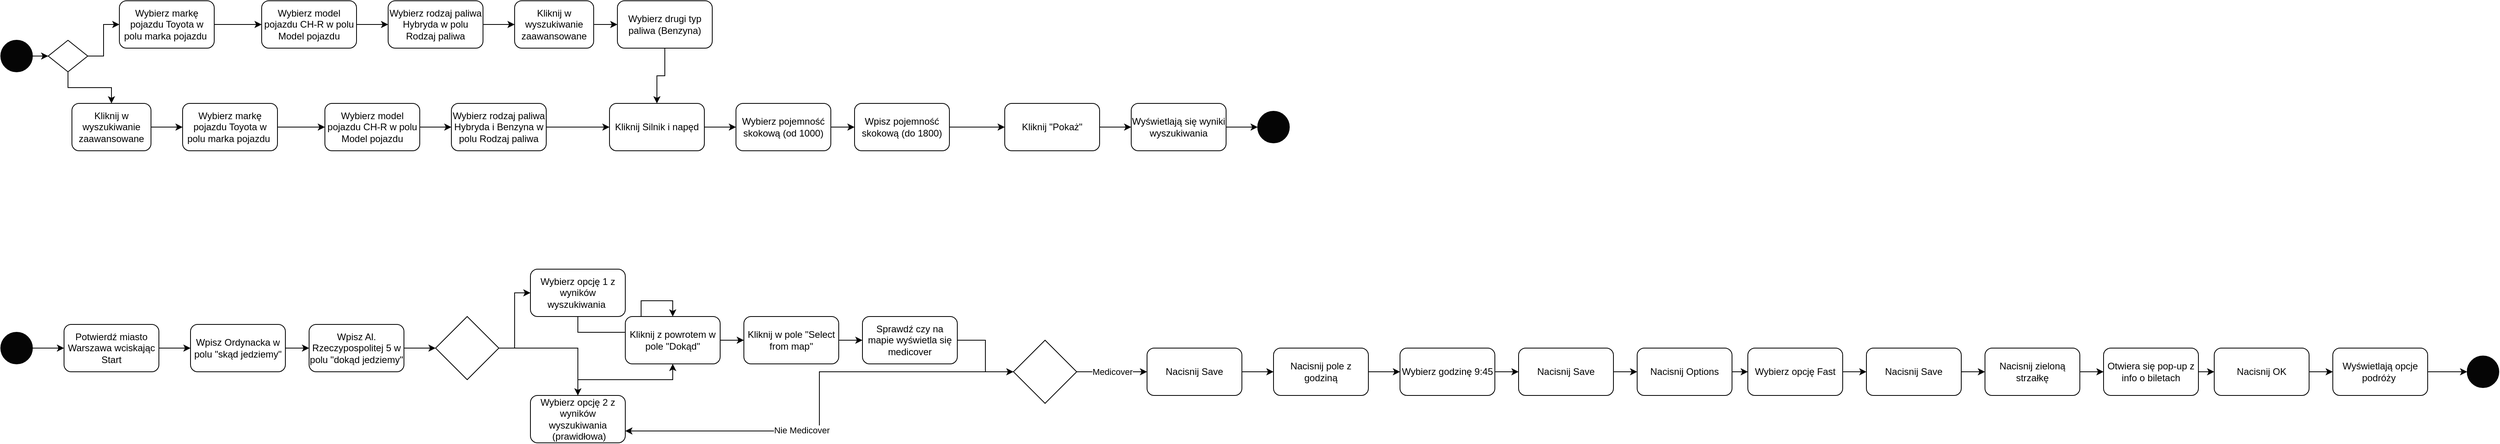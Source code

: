 <mxfile version="20.6.0" type="github"><diagram id="to59k1mF9RiRiZjPqOsm" name="Page-1"><mxGraphModel dx="1827" dy="658" grid="1" gridSize="10" guides="1" tooltips="1" connect="1" arrows="1" fold="1" page="1" pageScale="1" pageWidth="827" pageHeight="1169" math="0" shadow="0"><root><mxCell id="0"/><mxCell id="1" parent="0"/><mxCell id="FYRuznwpERBsmeRby0gl-6" value="" style="edgeStyle=orthogonalEdgeStyle;rounded=0;orthogonalLoop=1;jettySize=auto;html=1;" parent="1" source="FYRuznwpERBsmeRby0gl-4" target="FYRuznwpERBsmeRby0gl-5" edge="1"><mxGeometry relative="1" as="geometry"/></mxCell><mxCell id="FYRuznwpERBsmeRby0gl-4" value="Wybierz markę pojazdu Toyota w polu marka pojazdu&amp;nbsp;" style="rounded=1;whiteSpace=wrap;html=1;fillColor=#FFFFFF;" parent="1" vertex="1"><mxGeometry x="110" y="30" width="120" height="60" as="geometry"/></mxCell><mxCell id="FYRuznwpERBsmeRby0gl-8" style="edgeStyle=orthogonalEdgeStyle;rounded=0;orthogonalLoop=1;jettySize=auto;html=1;" parent="1" source="FYRuznwpERBsmeRby0gl-5" target="FYRuznwpERBsmeRby0gl-7" edge="1"><mxGeometry relative="1" as="geometry"/></mxCell><mxCell id="FYRuznwpERBsmeRby0gl-5" value="Wybierz model pojazdu CH-R w polu Model pojazdu" style="rounded=1;whiteSpace=wrap;html=1;fillColor=#FFFFFF;" parent="1" vertex="1"><mxGeometry x="290" y="30" width="120" height="60" as="geometry"/></mxCell><mxCell id="FYRuznwpERBsmeRby0gl-44" style="edgeStyle=orthogonalEdgeStyle;rounded=0;orthogonalLoop=1;jettySize=auto;html=1;" parent="1" source="FYRuznwpERBsmeRby0gl-7" target="FYRuznwpERBsmeRby0gl-33" edge="1"><mxGeometry relative="1" as="geometry"/></mxCell><mxCell id="FYRuznwpERBsmeRby0gl-7" value="Wybierz rodzaj paliwa Hybryda w polu Rodzaj paliwa" style="rounded=1;whiteSpace=wrap;html=1;fillColor=#FFFFFF;" parent="1" vertex="1"><mxGeometry x="450" y="30" width="120" height="60" as="geometry"/></mxCell><mxCell id="FYRuznwpERBsmeRby0gl-20" style="edgeStyle=orthogonalEdgeStyle;rounded=0;orthogonalLoop=1;jettySize=auto;html=1;" parent="1" source="FYRuznwpERBsmeRby0gl-11" edge="1"><mxGeometry relative="1" as="geometry"><mxPoint x="190" y="190" as="targetPoint"/></mxGeometry></mxCell><mxCell id="FYRuznwpERBsmeRby0gl-11" value="Kliknij w wyszukiwanie zaawansowane" style="rounded=1;whiteSpace=wrap;html=1;fillColor=#FFFFFF;" parent="1" vertex="1"><mxGeometry x="50" y="160" width="100" height="60" as="geometry"/></mxCell><mxCell id="FYRuznwpERBsmeRby0gl-23" style="edgeStyle=orthogonalEdgeStyle;rounded=0;orthogonalLoop=1;jettySize=auto;html=1;" parent="1" source="FYRuznwpERBsmeRby0gl-12" target="FYRuznwpERBsmeRby0gl-13" edge="1"><mxGeometry relative="1" as="geometry"/></mxCell><mxCell id="FYRuznwpERBsmeRby0gl-12" value="Wybierz markę pojazdu Toyota w polu marka pojazdu&amp;nbsp;" style="rounded=1;whiteSpace=wrap;html=1;fillColor=#FFFFFF;" parent="1" vertex="1"><mxGeometry x="190" y="160" width="120" height="60" as="geometry"/></mxCell><mxCell id="FYRuznwpERBsmeRby0gl-24" style="edgeStyle=orthogonalEdgeStyle;rounded=0;orthogonalLoop=1;jettySize=auto;html=1;" parent="1" source="FYRuznwpERBsmeRby0gl-13" target="FYRuznwpERBsmeRby0gl-14" edge="1"><mxGeometry relative="1" as="geometry"/></mxCell><mxCell id="FYRuznwpERBsmeRby0gl-13" value="Wybierz model pojazdu CH-R w polu Model pojazdu" style="rounded=1;whiteSpace=wrap;html=1;fillColor=#FFFFFF;" parent="1" vertex="1"><mxGeometry x="370" y="160" width="120" height="60" as="geometry"/></mxCell><mxCell id="FYRuznwpERBsmeRby0gl-29" value="" style="edgeStyle=orthogonalEdgeStyle;rounded=0;orthogonalLoop=1;jettySize=auto;html=1;" parent="1" source="FYRuznwpERBsmeRby0gl-14" target="FYRuznwpERBsmeRby0gl-28" edge="1"><mxGeometry relative="1" as="geometry"/></mxCell><mxCell id="FYRuznwpERBsmeRby0gl-14" value="Wybierz rodzaj paliwa Hybryda i Benzyna w polu Rodzaj paliwa" style="rounded=1;whiteSpace=wrap;html=1;fillColor=#FFFFFF;" parent="1" vertex="1"><mxGeometry x="530" y="160" width="120" height="60" as="geometry"/></mxCell><mxCell id="FYRuznwpERBsmeRby0gl-50" style="edgeStyle=orthogonalEdgeStyle;rounded=0;orthogonalLoop=1;jettySize=auto;html=1;" parent="1" source="FYRuznwpERBsmeRby0gl-27" target="FYRuznwpERBsmeRby0gl-49" edge="1"><mxGeometry relative="1" as="geometry"/></mxCell><mxCell id="FYRuznwpERBsmeRby0gl-27" value="" style="ellipse;whiteSpace=wrap;html=1;aspect=fixed;fillColor=#050505;" parent="1" vertex="1"><mxGeometry x="-40" y="80" width="40" height="40" as="geometry"/></mxCell><mxCell id="FYRuznwpERBsmeRby0gl-40" style="edgeStyle=orthogonalEdgeStyle;rounded=0;orthogonalLoop=1;jettySize=auto;html=1;entryX=0;entryY=0.5;entryDx=0;entryDy=0;" parent="1" source="FYRuznwpERBsmeRby0gl-28" target="FYRuznwpERBsmeRby0gl-30" edge="1"><mxGeometry relative="1" as="geometry"/></mxCell><mxCell id="FYRuznwpERBsmeRby0gl-28" value="Kliknij Silnik i napęd" style="whiteSpace=wrap;html=1;fillColor=#FFFFFF;rounded=1;" parent="1" vertex="1"><mxGeometry x="730" y="160" width="120" height="60" as="geometry"/></mxCell><mxCell id="FYRuznwpERBsmeRby0gl-41" style="edgeStyle=orthogonalEdgeStyle;rounded=0;orthogonalLoop=1;jettySize=auto;html=1;entryX=0;entryY=0.5;entryDx=0;entryDy=0;" parent="1" source="FYRuznwpERBsmeRby0gl-30" target="FYRuznwpERBsmeRby0gl-31" edge="1"><mxGeometry relative="1" as="geometry"/></mxCell><mxCell id="FYRuznwpERBsmeRby0gl-30" value="Wybierz pojemność skokową (od 1000)" style="whiteSpace=wrap;html=1;fillColor=#FFFFFF;rounded=1;" parent="1" vertex="1"><mxGeometry x="890" y="160" width="120" height="60" as="geometry"/></mxCell><mxCell id="FYRuznwpERBsmeRby0gl-42" style="edgeStyle=orthogonalEdgeStyle;rounded=0;orthogonalLoop=1;jettySize=auto;html=1;" parent="1" source="FYRuznwpERBsmeRby0gl-31" target="FYRuznwpERBsmeRby0gl-32" edge="1"><mxGeometry relative="1" as="geometry"/></mxCell><mxCell id="FYRuznwpERBsmeRby0gl-31" value="Wpisz pojemność skokową (do 1800)" style="whiteSpace=wrap;html=1;fillColor=#FFFFFF;rounded=1;" parent="1" vertex="1"><mxGeometry x="1040" y="160" width="120" height="60" as="geometry"/></mxCell><mxCell id="FYRuznwpERBsmeRby0gl-43" style="edgeStyle=orthogonalEdgeStyle;rounded=0;orthogonalLoop=1;jettySize=auto;html=1;" parent="1" source="FYRuznwpERBsmeRby0gl-32" target="FYRuznwpERBsmeRby0gl-39" edge="1"><mxGeometry relative="1" as="geometry"/></mxCell><mxCell id="FYRuznwpERBsmeRby0gl-32" value="Kliknij &quot;Pokaż&quot;" style="rounded=1;whiteSpace=wrap;html=1;fillColor=#FFFFFF;" parent="1" vertex="1"><mxGeometry x="1230" y="160" width="120" height="60" as="geometry"/></mxCell><mxCell id="FYRuznwpERBsmeRby0gl-45" style="edgeStyle=orthogonalEdgeStyle;rounded=0;orthogonalLoop=1;jettySize=auto;html=1;" parent="1" source="FYRuznwpERBsmeRby0gl-33" target="FYRuznwpERBsmeRby0gl-37" edge="1"><mxGeometry relative="1" as="geometry"/></mxCell><mxCell id="FYRuznwpERBsmeRby0gl-33" value="Kliknij w wyszukiwanie zaawansowane" style="rounded=1;whiteSpace=wrap;html=1;fillColor=#FFFFFF;" parent="1" vertex="1"><mxGeometry x="610" y="30" width="100" height="60" as="geometry"/></mxCell><mxCell id="FYRuznwpERBsmeRby0gl-38" style="edgeStyle=orthogonalEdgeStyle;rounded=0;orthogonalLoop=1;jettySize=auto;html=1;" parent="1" source="FYRuznwpERBsmeRby0gl-37" target="FYRuznwpERBsmeRby0gl-28" edge="1"><mxGeometry relative="1" as="geometry"/></mxCell><mxCell id="FYRuznwpERBsmeRby0gl-37" value="Wybierz drugi typ paliwa (Benzyna)" style="rounded=1;whiteSpace=wrap;html=1;fillColor=#FFFFFF;" parent="1" vertex="1"><mxGeometry x="740" y="30" width="120" height="60" as="geometry"/></mxCell><mxCell id="FYRuznwpERBsmeRby0gl-47" style="edgeStyle=orthogonalEdgeStyle;rounded=0;orthogonalLoop=1;jettySize=auto;html=1;" parent="1" source="FYRuznwpERBsmeRby0gl-39" target="FYRuznwpERBsmeRby0gl-46" edge="1"><mxGeometry relative="1" as="geometry"/></mxCell><mxCell id="FYRuznwpERBsmeRby0gl-39" value="Wyświetlają się wyniki wyszukiwania" style="rounded=1;whiteSpace=wrap;html=1;fillColor=#FFFFFF;" parent="1" vertex="1"><mxGeometry x="1390" y="160" width="120" height="60" as="geometry"/></mxCell><mxCell id="FYRuznwpERBsmeRby0gl-46" value="" style="ellipse;whiteSpace=wrap;html=1;aspect=fixed;fillColor=#050505;" parent="1" vertex="1"><mxGeometry x="1550" y="170" width="40" height="40" as="geometry"/></mxCell><mxCell id="FYRuznwpERBsmeRby0gl-51" style="edgeStyle=orthogonalEdgeStyle;rounded=0;orthogonalLoop=1;jettySize=auto;html=1;" parent="1" source="FYRuznwpERBsmeRby0gl-49" target="FYRuznwpERBsmeRby0gl-4" edge="1"><mxGeometry relative="1" as="geometry"/></mxCell><mxCell id="FYRuznwpERBsmeRby0gl-52" style="edgeStyle=orthogonalEdgeStyle;rounded=0;orthogonalLoop=1;jettySize=auto;html=1;" parent="1" source="FYRuznwpERBsmeRby0gl-49" target="FYRuznwpERBsmeRby0gl-11" edge="1"><mxGeometry relative="1" as="geometry"/></mxCell><mxCell id="FYRuznwpERBsmeRby0gl-49" value="" style="rhombus;whiteSpace=wrap;html=1;fillColor=#FFFFFF;" parent="1" vertex="1"><mxGeometry x="20" y="80" width="50" height="40" as="geometry"/></mxCell><mxCell id="pvrmridTSbWxOASLup0o-50" style="edgeStyle=orthogonalEdgeStyle;rounded=0;orthogonalLoop=1;jettySize=auto;html=1;" edge="1" parent="1" source="pvrmridTSbWxOASLup0o-1" target="pvrmridTSbWxOASLup0o-4"><mxGeometry relative="1" as="geometry"/></mxCell><mxCell id="pvrmridTSbWxOASLup0o-1" value="" style="ellipse;whiteSpace=wrap;html=1;aspect=fixed;fillColor=#050505;" vertex="1" parent="1"><mxGeometry x="-40" y="450" width="40" height="40" as="geometry"/></mxCell><mxCell id="pvrmridTSbWxOASLup0o-51" style="edgeStyle=orthogonalEdgeStyle;rounded=0;orthogonalLoop=1;jettySize=auto;html=1;" edge="1" parent="1" source="pvrmridTSbWxOASLup0o-2" target="pvrmridTSbWxOASLup0o-3"><mxGeometry relative="1" as="geometry"/></mxCell><mxCell id="pvrmridTSbWxOASLup0o-2" value="Wpisz Ordynacka w polu &quot;skąd jedziemy&quot;" style="rounded=1;whiteSpace=wrap;html=1;fillColor=#FFFFFF;" vertex="1" parent="1"><mxGeometry x="200" y="440" width="120" height="60" as="geometry"/></mxCell><mxCell id="pvrmridTSbWxOASLup0o-52" style="edgeStyle=orthogonalEdgeStyle;rounded=0;orthogonalLoop=1;jettySize=auto;html=1;" edge="1" parent="1" source="pvrmridTSbWxOASLup0o-3" target="pvrmridTSbWxOASLup0o-5"><mxGeometry relative="1" as="geometry"/></mxCell><mxCell id="pvrmridTSbWxOASLup0o-3" value="Wpisz Al. Rzeczypospolitej 5 w polu &quot;dokąd jedziemy&quot;" style="rounded=1;whiteSpace=wrap;html=1;fillColor=#FFFFFF;" vertex="1" parent="1"><mxGeometry x="350" y="440" width="120" height="60" as="geometry"/></mxCell><mxCell id="pvrmridTSbWxOASLup0o-49" style="edgeStyle=orthogonalEdgeStyle;rounded=0;orthogonalLoop=1;jettySize=auto;html=1;" edge="1" parent="1" source="pvrmridTSbWxOASLup0o-4" target="pvrmridTSbWxOASLup0o-2"><mxGeometry relative="1" as="geometry"/></mxCell><mxCell id="pvrmridTSbWxOASLup0o-4" value="Potwierdź miasto Warszawa wciskając Start" style="rounded=1;whiteSpace=wrap;html=1;fillColor=#FFFFFF;" vertex="1" parent="1"><mxGeometry x="40" y="440" width="120" height="60" as="geometry"/></mxCell><mxCell id="pvrmridTSbWxOASLup0o-53" style="edgeStyle=orthogonalEdgeStyle;rounded=0;orthogonalLoop=1;jettySize=auto;html=1;" edge="1" parent="1" source="pvrmridTSbWxOASLup0o-5" target="pvrmridTSbWxOASLup0o-6"><mxGeometry relative="1" as="geometry"/></mxCell><mxCell id="pvrmridTSbWxOASLup0o-54" style="edgeStyle=orthogonalEdgeStyle;rounded=0;orthogonalLoop=1;jettySize=auto;html=1;" edge="1" parent="1" source="pvrmridTSbWxOASLup0o-5" target="pvrmridTSbWxOASLup0o-7"><mxGeometry relative="1" as="geometry"/></mxCell><mxCell id="pvrmridTSbWxOASLup0o-5" value="" style="rhombus;whiteSpace=wrap;html=1;" vertex="1" parent="1"><mxGeometry x="510" y="430" width="80" height="80" as="geometry"/></mxCell><mxCell id="pvrmridTSbWxOASLup0o-55" style="edgeStyle=orthogonalEdgeStyle;rounded=0;orthogonalLoop=1;jettySize=auto;html=1;" edge="1" parent="1" source="pvrmridTSbWxOASLup0o-6" target="pvrmridTSbWxOASLup0o-8"><mxGeometry relative="1" as="geometry"/></mxCell><mxCell id="pvrmridTSbWxOASLup0o-6" value="Wybierz opcję 1 z wyników wyszukiwania&amp;nbsp;" style="rounded=1;whiteSpace=wrap;html=1;fillColor=#FFFFFF;" vertex="1" parent="1"><mxGeometry x="630" y="370" width="120" height="60" as="geometry"/></mxCell><mxCell id="pvrmridTSbWxOASLup0o-17" style="edgeStyle=orthogonalEdgeStyle;rounded=0;orthogonalLoop=1;jettySize=auto;html=1;entryX=0.5;entryY=1;entryDx=0;entryDy=0;" edge="1" parent="1" source="pvrmridTSbWxOASLup0o-7" target="pvrmridTSbWxOASLup0o-8"><mxGeometry relative="1" as="geometry"/></mxCell><mxCell id="pvrmridTSbWxOASLup0o-7" value="Wybierz opcję 2 z wyników wyszukiwania &amp;nbsp;(prawidłowa)" style="rounded=1;whiteSpace=wrap;html=1;fillColor=#FFFFFF;" vertex="1" parent="1"><mxGeometry x="630" y="530" width="120" height="60" as="geometry"/></mxCell><mxCell id="pvrmridTSbWxOASLup0o-18" style="edgeStyle=orthogonalEdgeStyle;rounded=0;orthogonalLoop=1;jettySize=auto;html=1;" edge="1" parent="1" source="pvrmridTSbWxOASLup0o-8" target="pvrmridTSbWxOASLup0o-9"><mxGeometry relative="1" as="geometry"/></mxCell><mxCell id="pvrmridTSbWxOASLup0o-8" value="Kliknij z powrotem w pole &quot;Dokąd&quot;" style="rounded=1;whiteSpace=wrap;html=1;fillColor=#FFFFFF;" vertex="1" parent="1"><mxGeometry x="750" y="430" width="120" height="60" as="geometry"/></mxCell><mxCell id="pvrmridTSbWxOASLup0o-20" style="edgeStyle=orthogonalEdgeStyle;rounded=0;orthogonalLoop=1;jettySize=auto;html=1;" edge="1" parent="1" source="pvrmridTSbWxOASLup0o-9" target="pvrmridTSbWxOASLup0o-10"><mxGeometry relative="1" as="geometry"/></mxCell><mxCell id="pvrmridTSbWxOASLup0o-9" value="Kliknij w pole &quot;Select from map&quot;" style="rounded=1;whiteSpace=wrap;html=1;fillColor=#FFFFFF;" vertex="1" parent="1"><mxGeometry x="900" y="430" width="120" height="60" as="geometry"/></mxCell><mxCell id="pvrmridTSbWxOASLup0o-21" style="edgeStyle=orthogonalEdgeStyle;rounded=0;orthogonalLoop=1;jettySize=auto;html=1;" edge="1" parent="1" source="pvrmridTSbWxOASLup0o-10" target="pvrmridTSbWxOASLup0o-11"><mxGeometry relative="1" as="geometry"/></mxCell><mxCell id="pvrmridTSbWxOASLup0o-10" value="Sprawdź czy na mapie wyświetla się medicover" style="rounded=1;whiteSpace=wrap;html=1;fillColor=#FFFFFF;" vertex="1" parent="1"><mxGeometry x="1050" y="430" width="120" height="60" as="geometry"/></mxCell><mxCell id="pvrmridTSbWxOASLup0o-15" value="Medicover" style="edgeStyle=orthogonalEdgeStyle;rounded=0;orthogonalLoop=1;jettySize=auto;html=1;" edge="1" parent="1" source="pvrmridTSbWxOASLup0o-11" target="pvrmridTSbWxOASLup0o-14"><mxGeometry relative="1" as="geometry"/></mxCell><mxCell id="pvrmridTSbWxOASLup0o-16" style="edgeStyle=orthogonalEdgeStyle;rounded=0;orthogonalLoop=1;jettySize=auto;html=1;entryX=1;entryY=0.75;entryDx=0;entryDy=0;" edge="1" parent="1" source="pvrmridTSbWxOASLup0o-11" target="pvrmridTSbWxOASLup0o-7"><mxGeometry relative="1" as="geometry"/></mxCell><mxCell id="pvrmridTSbWxOASLup0o-24" value="Nie Medicover" style="edgeLabel;html=1;align=center;verticalAlign=middle;resizable=0;points=[];" vertex="1" connectable="0" parent="pvrmridTSbWxOASLup0o-16"><mxGeometry x="0.212" y="-1" relative="1" as="geometry"><mxPoint as="offset"/></mxGeometry></mxCell><mxCell id="pvrmridTSbWxOASLup0o-11" value="" style="rhombus;whiteSpace=wrap;html=1;" vertex="1" parent="1"><mxGeometry x="1241" y="460" width="80" height="80" as="geometry"/></mxCell><mxCell id="pvrmridTSbWxOASLup0o-36" style="edgeStyle=orthogonalEdgeStyle;rounded=0;orthogonalLoop=1;jettySize=auto;html=1;" edge="1" parent="1" source="pvrmridTSbWxOASLup0o-14" target="pvrmridTSbWxOASLup0o-25"><mxGeometry relative="1" as="geometry"/></mxCell><mxCell id="pvrmridTSbWxOASLup0o-14" value="Nacisnij Save" style="rounded=1;whiteSpace=wrap;html=1;fillColor=#FFFFFF;" vertex="1" parent="1"><mxGeometry x="1410" y="470" width="120" height="60" as="geometry"/></mxCell><mxCell id="pvrmridTSbWxOASLup0o-37" style="edgeStyle=orthogonalEdgeStyle;rounded=0;orthogonalLoop=1;jettySize=auto;html=1;" edge="1" parent="1" source="pvrmridTSbWxOASLup0o-25" target="pvrmridTSbWxOASLup0o-26"><mxGeometry relative="1" as="geometry"/></mxCell><mxCell id="pvrmridTSbWxOASLup0o-25" value="Nacisnij pole z godziną" style="rounded=1;whiteSpace=wrap;html=1;fillColor=#FFFFFF;" vertex="1" parent="1"><mxGeometry x="1570" y="470" width="120" height="60" as="geometry"/></mxCell><mxCell id="pvrmridTSbWxOASLup0o-38" style="edgeStyle=orthogonalEdgeStyle;rounded=0;orthogonalLoop=1;jettySize=auto;html=1;" edge="1" parent="1" source="pvrmridTSbWxOASLup0o-26" target="pvrmridTSbWxOASLup0o-27"><mxGeometry relative="1" as="geometry"/></mxCell><mxCell id="pvrmridTSbWxOASLup0o-26" value="Wybierz godzinę 9:45" style="rounded=1;whiteSpace=wrap;html=1;fillColor=#FFFFFF;" vertex="1" parent="1"><mxGeometry x="1730" y="470" width="120" height="60" as="geometry"/></mxCell><mxCell id="pvrmridTSbWxOASLup0o-39" style="edgeStyle=orthogonalEdgeStyle;rounded=0;orthogonalLoop=1;jettySize=auto;html=1;" edge="1" parent="1" source="pvrmridTSbWxOASLup0o-27" target="pvrmridTSbWxOASLup0o-28"><mxGeometry relative="1" as="geometry"/></mxCell><mxCell id="pvrmridTSbWxOASLup0o-27" value="Nacisnij Save" style="rounded=1;whiteSpace=wrap;html=1;fillColor=#FFFFFF;" vertex="1" parent="1"><mxGeometry x="1880" y="470" width="120" height="60" as="geometry"/></mxCell><mxCell id="pvrmridTSbWxOASLup0o-40" style="edgeStyle=orthogonalEdgeStyle;rounded=0;orthogonalLoop=1;jettySize=auto;html=1;" edge="1" parent="1" source="pvrmridTSbWxOASLup0o-28" target="pvrmridTSbWxOASLup0o-29"><mxGeometry relative="1" as="geometry"/></mxCell><mxCell id="pvrmridTSbWxOASLup0o-28" value="Nacisnij Options" style="rounded=1;whiteSpace=wrap;html=1;fillColor=#FFFFFF;" vertex="1" parent="1"><mxGeometry x="2030" y="470" width="120" height="60" as="geometry"/></mxCell><mxCell id="pvrmridTSbWxOASLup0o-42" style="edgeStyle=orthogonalEdgeStyle;rounded=0;orthogonalLoop=1;jettySize=auto;html=1;" edge="1" parent="1" source="pvrmridTSbWxOASLup0o-29" target="pvrmridTSbWxOASLup0o-30"><mxGeometry relative="1" as="geometry"/></mxCell><mxCell id="pvrmridTSbWxOASLup0o-29" value="Wybierz opcję Fast" style="rounded=1;whiteSpace=wrap;html=1;fillColor=#FFFFFF;" vertex="1" parent="1"><mxGeometry x="2170" y="470" width="120" height="60" as="geometry"/></mxCell><mxCell id="pvrmridTSbWxOASLup0o-43" style="edgeStyle=orthogonalEdgeStyle;rounded=0;orthogonalLoop=1;jettySize=auto;html=1;" edge="1" parent="1" source="pvrmridTSbWxOASLup0o-30" target="pvrmridTSbWxOASLup0o-31"><mxGeometry relative="1" as="geometry"/></mxCell><mxCell id="pvrmridTSbWxOASLup0o-30" value="Nacisnij Save" style="rounded=1;whiteSpace=wrap;html=1;fillColor=#FFFFFF;" vertex="1" parent="1"><mxGeometry x="2320" y="470" width="120" height="60" as="geometry"/></mxCell><mxCell id="pvrmridTSbWxOASLup0o-45" style="edgeStyle=orthogonalEdgeStyle;rounded=0;orthogonalLoop=1;jettySize=auto;html=1;" edge="1" parent="1" source="pvrmridTSbWxOASLup0o-31" target="pvrmridTSbWxOASLup0o-32"><mxGeometry relative="1" as="geometry"/></mxCell><mxCell id="pvrmridTSbWxOASLup0o-31" value="Nacisnij zieloną strzałkę" style="rounded=1;whiteSpace=wrap;html=1;fillColor=#FFFFFF;" vertex="1" parent="1"><mxGeometry x="2470" y="470" width="120" height="60" as="geometry"/></mxCell><mxCell id="pvrmridTSbWxOASLup0o-46" style="edgeStyle=orthogonalEdgeStyle;rounded=0;orthogonalLoop=1;jettySize=auto;html=1;" edge="1" parent="1" source="pvrmridTSbWxOASLup0o-32" target="pvrmridTSbWxOASLup0o-33"><mxGeometry relative="1" as="geometry"/></mxCell><mxCell id="pvrmridTSbWxOASLup0o-32" value="Otwiera się pop-up z info o biletach" style="rounded=1;whiteSpace=wrap;html=1;fillColor=#FFFFFF;" vertex="1" parent="1"><mxGeometry x="2620" y="470" width="120" height="60" as="geometry"/></mxCell><mxCell id="pvrmridTSbWxOASLup0o-47" style="edgeStyle=orthogonalEdgeStyle;rounded=0;orthogonalLoop=1;jettySize=auto;html=1;" edge="1" parent="1" source="pvrmridTSbWxOASLup0o-33" target="pvrmridTSbWxOASLup0o-34"><mxGeometry relative="1" as="geometry"/></mxCell><mxCell id="pvrmridTSbWxOASLup0o-33" value="Nacisnij OK" style="rounded=1;whiteSpace=wrap;html=1;fillColor=#FFFFFF;" vertex="1" parent="1"><mxGeometry x="2760" y="470" width="120" height="60" as="geometry"/></mxCell><mxCell id="pvrmridTSbWxOASLup0o-48" style="edgeStyle=orthogonalEdgeStyle;rounded=0;orthogonalLoop=1;jettySize=auto;html=1;" edge="1" parent="1" source="pvrmridTSbWxOASLup0o-34" target="pvrmridTSbWxOASLup0o-35"><mxGeometry relative="1" as="geometry"/></mxCell><mxCell id="pvrmridTSbWxOASLup0o-34" value="Wyświetlają opcje podróży&amp;nbsp;" style="rounded=1;whiteSpace=wrap;html=1;fillColor=#FFFFFF;" vertex="1" parent="1"><mxGeometry x="2910" y="470" width="120" height="60" as="geometry"/></mxCell><mxCell id="pvrmridTSbWxOASLup0o-35" value="" style="ellipse;whiteSpace=wrap;html=1;aspect=fixed;fillColor=#050505;" vertex="1" parent="1"><mxGeometry x="3080" y="480" width="40" height="40" as="geometry"/></mxCell></root></mxGraphModel></diagram></mxfile>
